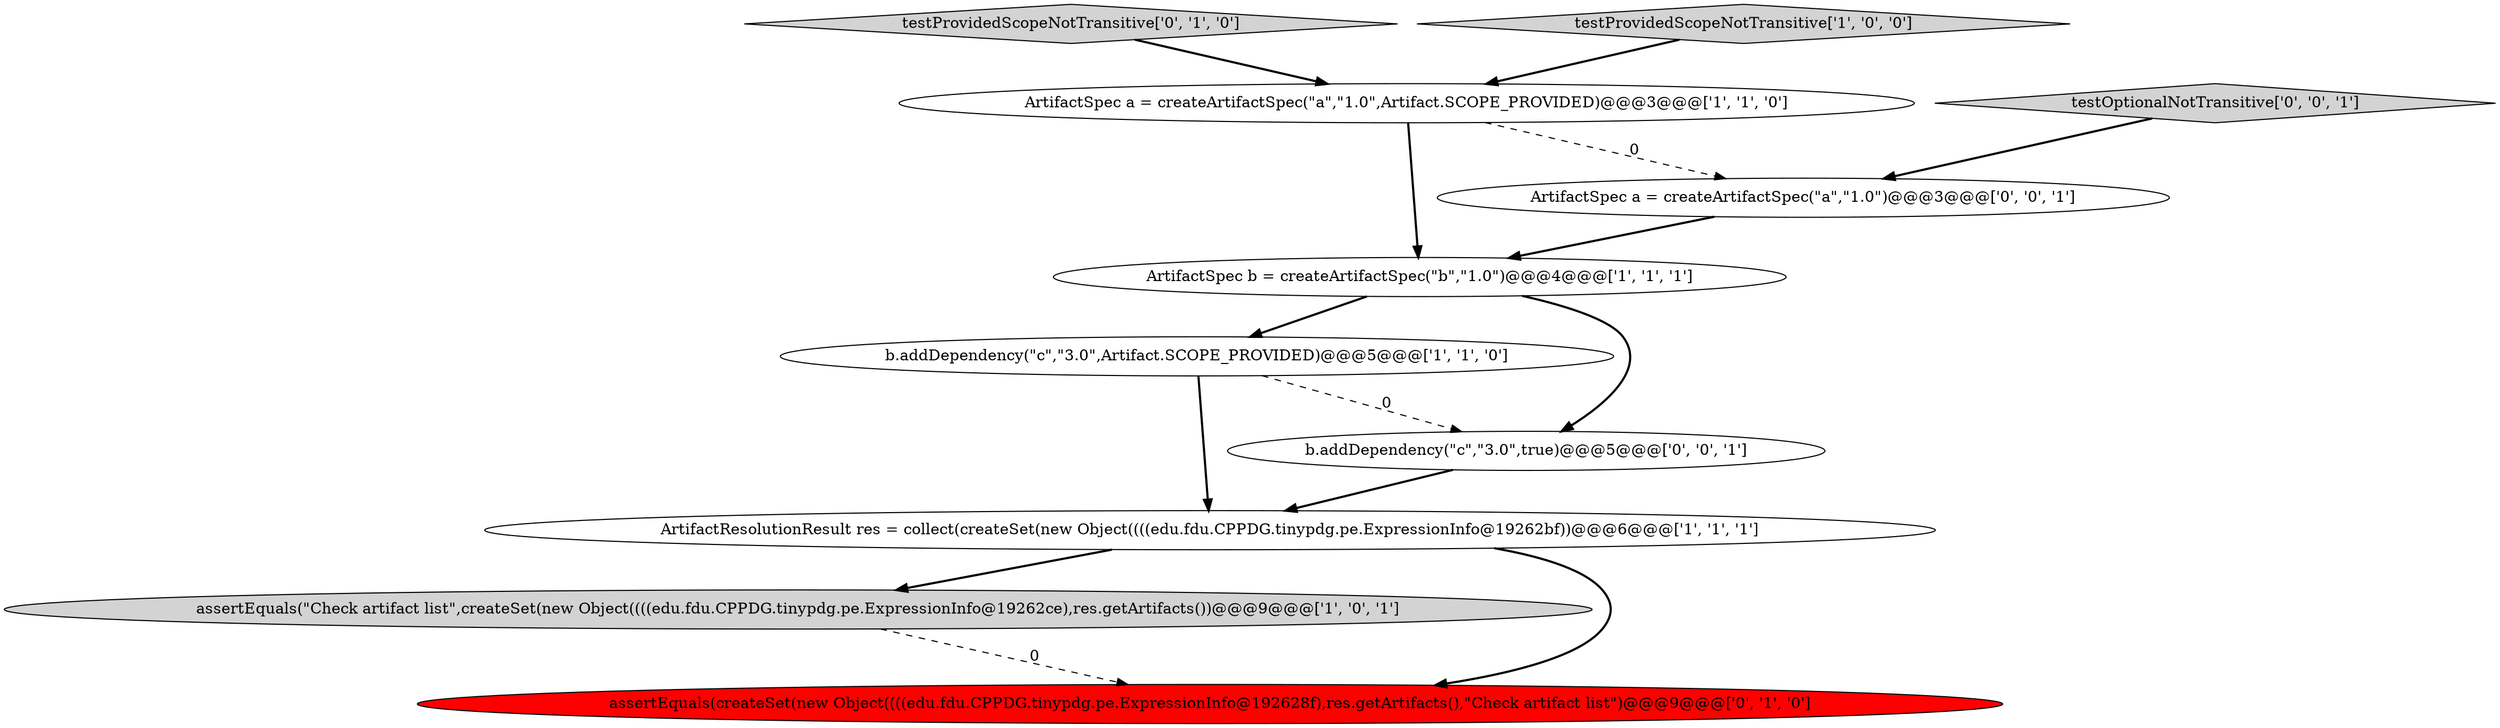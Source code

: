 digraph {
6 [style = filled, label = "testProvidedScopeNotTransitive['0', '1', '0']", fillcolor = lightgray, shape = diamond image = "AAA0AAABBB2BBB"];
10 [style = filled, label = "ArtifactSpec a = createArtifactSpec(\"a\",\"1.0\")@@@3@@@['0', '0', '1']", fillcolor = white, shape = ellipse image = "AAA0AAABBB3BBB"];
4 [style = filled, label = "assertEquals(\"Check artifact list\",createSet(new Object((((edu.fdu.CPPDG.tinypdg.pe.ExpressionInfo@19262ce),res.getArtifacts())@@@9@@@['1', '0', '1']", fillcolor = lightgray, shape = ellipse image = "AAA0AAABBB1BBB"];
7 [style = filled, label = "assertEquals(createSet(new Object((((edu.fdu.CPPDG.tinypdg.pe.ExpressionInfo@192628f),res.getArtifacts(),\"Check artifact list\")@@@9@@@['0', '1', '0']", fillcolor = red, shape = ellipse image = "AAA1AAABBB2BBB"];
5 [style = filled, label = "ArtifactResolutionResult res = collect(createSet(new Object((((edu.fdu.CPPDG.tinypdg.pe.ExpressionInfo@19262bf))@@@6@@@['1', '1', '1']", fillcolor = white, shape = ellipse image = "AAA0AAABBB1BBB"];
1 [style = filled, label = "ArtifactSpec a = createArtifactSpec(\"a\",\"1.0\",Artifact.SCOPE_PROVIDED)@@@3@@@['1', '1', '0']", fillcolor = white, shape = ellipse image = "AAA0AAABBB1BBB"];
2 [style = filled, label = "ArtifactSpec b = createArtifactSpec(\"b\",\"1.0\")@@@4@@@['1', '1', '1']", fillcolor = white, shape = ellipse image = "AAA0AAABBB1BBB"];
0 [style = filled, label = "b.addDependency(\"c\",\"3.0\",Artifact.SCOPE_PROVIDED)@@@5@@@['1', '1', '0']", fillcolor = white, shape = ellipse image = "AAA0AAABBB1BBB"];
9 [style = filled, label = "b.addDependency(\"c\",\"3.0\",true)@@@5@@@['0', '0', '1']", fillcolor = white, shape = ellipse image = "AAA0AAABBB3BBB"];
3 [style = filled, label = "testProvidedScopeNotTransitive['1', '0', '0']", fillcolor = lightgray, shape = diamond image = "AAA0AAABBB1BBB"];
8 [style = filled, label = "testOptionalNotTransitive['0', '0', '1']", fillcolor = lightgray, shape = diamond image = "AAA0AAABBB3BBB"];
9->5 [style = bold, label=""];
5->7 [style = bold, label=""];
6->1 [style = bold, label=""];
8->10 [style = bold, label=""];
10->2 [style = bold, label=""];
1->2 [style = bold, label=""];
2->0 [style = bold, label=""];
1->10 [style = dashed, label="0"];
2->9 [style = bold, label=""];
0->9 [style = dashed, label="0"];
3->1 [style = bold, label=""];
4->7 [style = dashed, label="0"];
5->4 [style = bold, label=""];
0->5 [style = bold, label=""];
}
